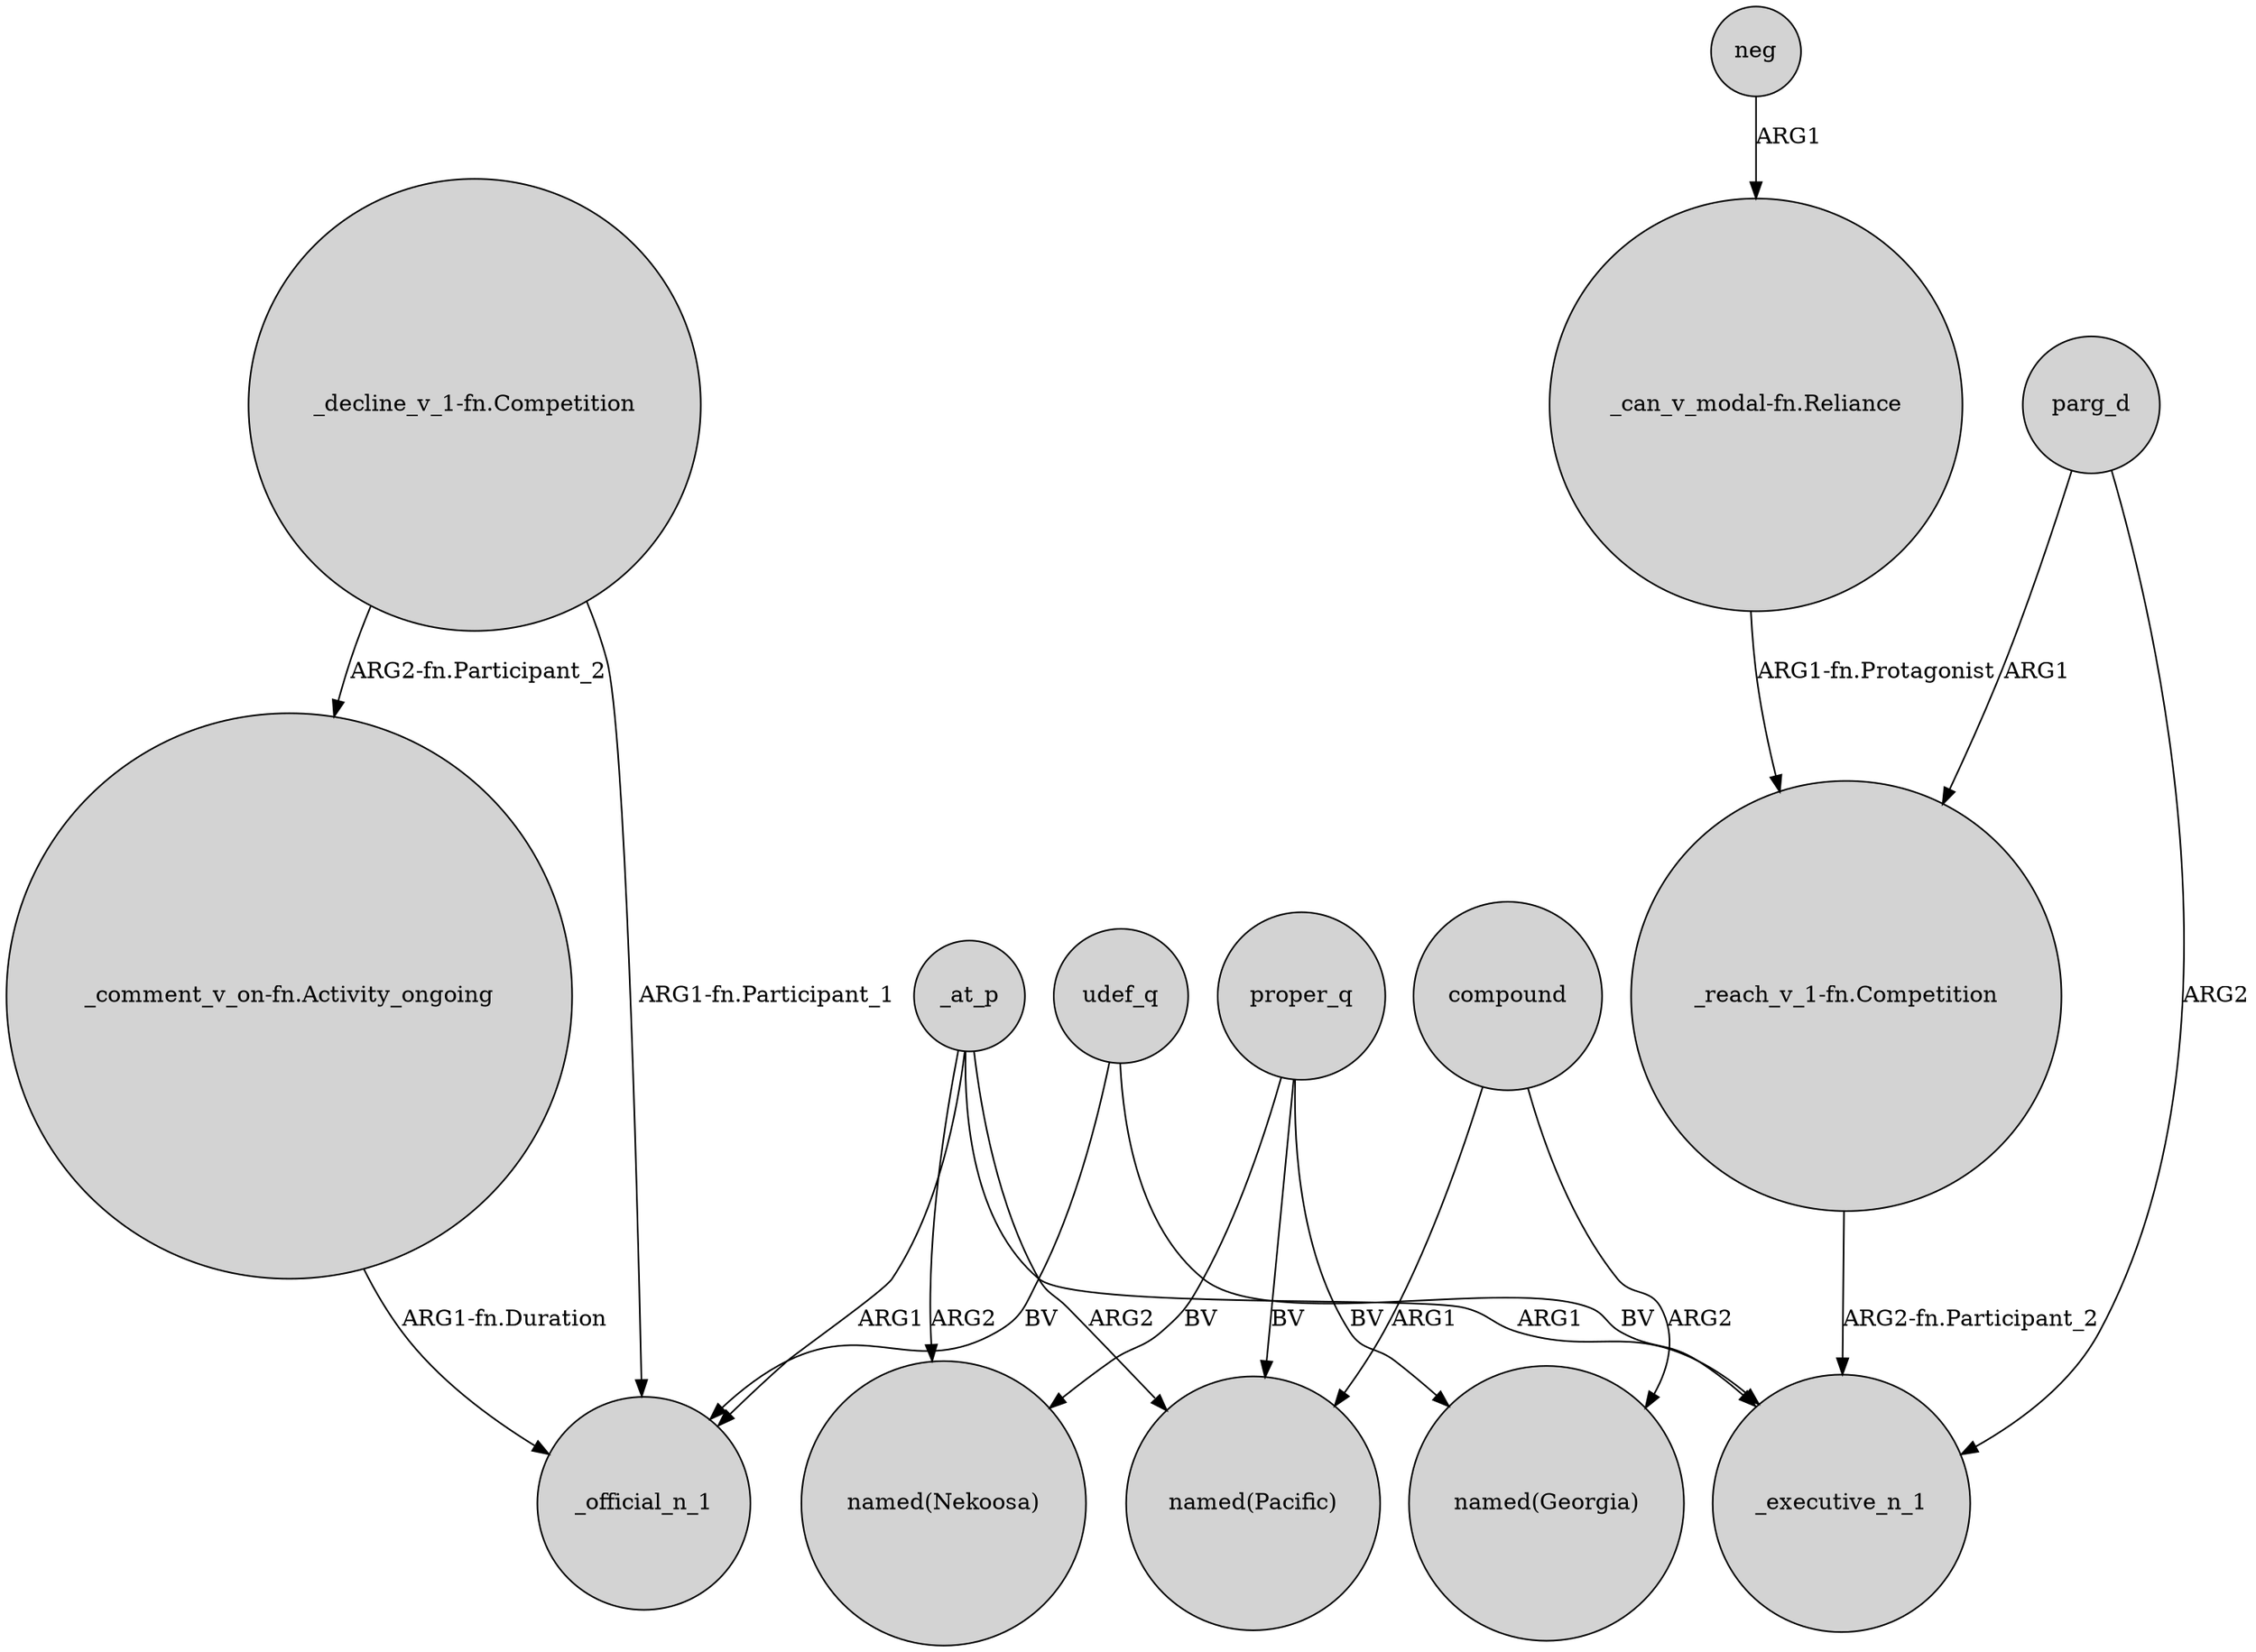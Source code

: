 digraph {
	node [shape=circle style=filled]
	"_decline_v_1-fn.Competition" -> _official_n_1 [label="ARG1-fn.Participant_1"]
	proper_q -> "named(Georgia)" [label=BV]
	_at_p -> "named(Nekoosa)" [label=ARG2]
	"_comment_v_on-fn.Activity_ongoing" -> _official_n_1 [label="ARG1-fn.Duration"]
	parg_d -> "_reach_v_1-fn.Competition" [label=ARG1]
	_at_p -> _official_n_1 [label=ARG1]
	_at_p -> _executive_n_1 [label=ARG1]
	neg -> "_can_v_modal-fn.Reliance" [label=ARG1]
	"_can_v_modal-fn.Reliance" -> "_reach_v_1-fn.Competition" [label="ARG1-fn.Protagonist"]
	compound -> "named(Pacific)" [label=ARG1]
	"_decline_v_1-fn.Competition" -> "_comment_v_on-fn.Activity_ongoing" [label="ARG2-fn.Participant_2"]
	udef_q -> _executive_n_1 [label=BV]
	"_reach_v_1-fn.Competition" -> _executive_n_1 [label="ARG2-fn.Participant_2"]
	proper_q -> "named(Pacific)" [label=BV]
	udef_q -> _official_n_1 [label=BV]
	parg_d -> _executive_n_1 [label=ARG2]
	compound -> "named(Georgia)" [label=ARG2]
	proper_q -> "named(Nekoosa)" [label=BV]
	_at_p -> "named(Pacific)" [label=ARG2]
}
